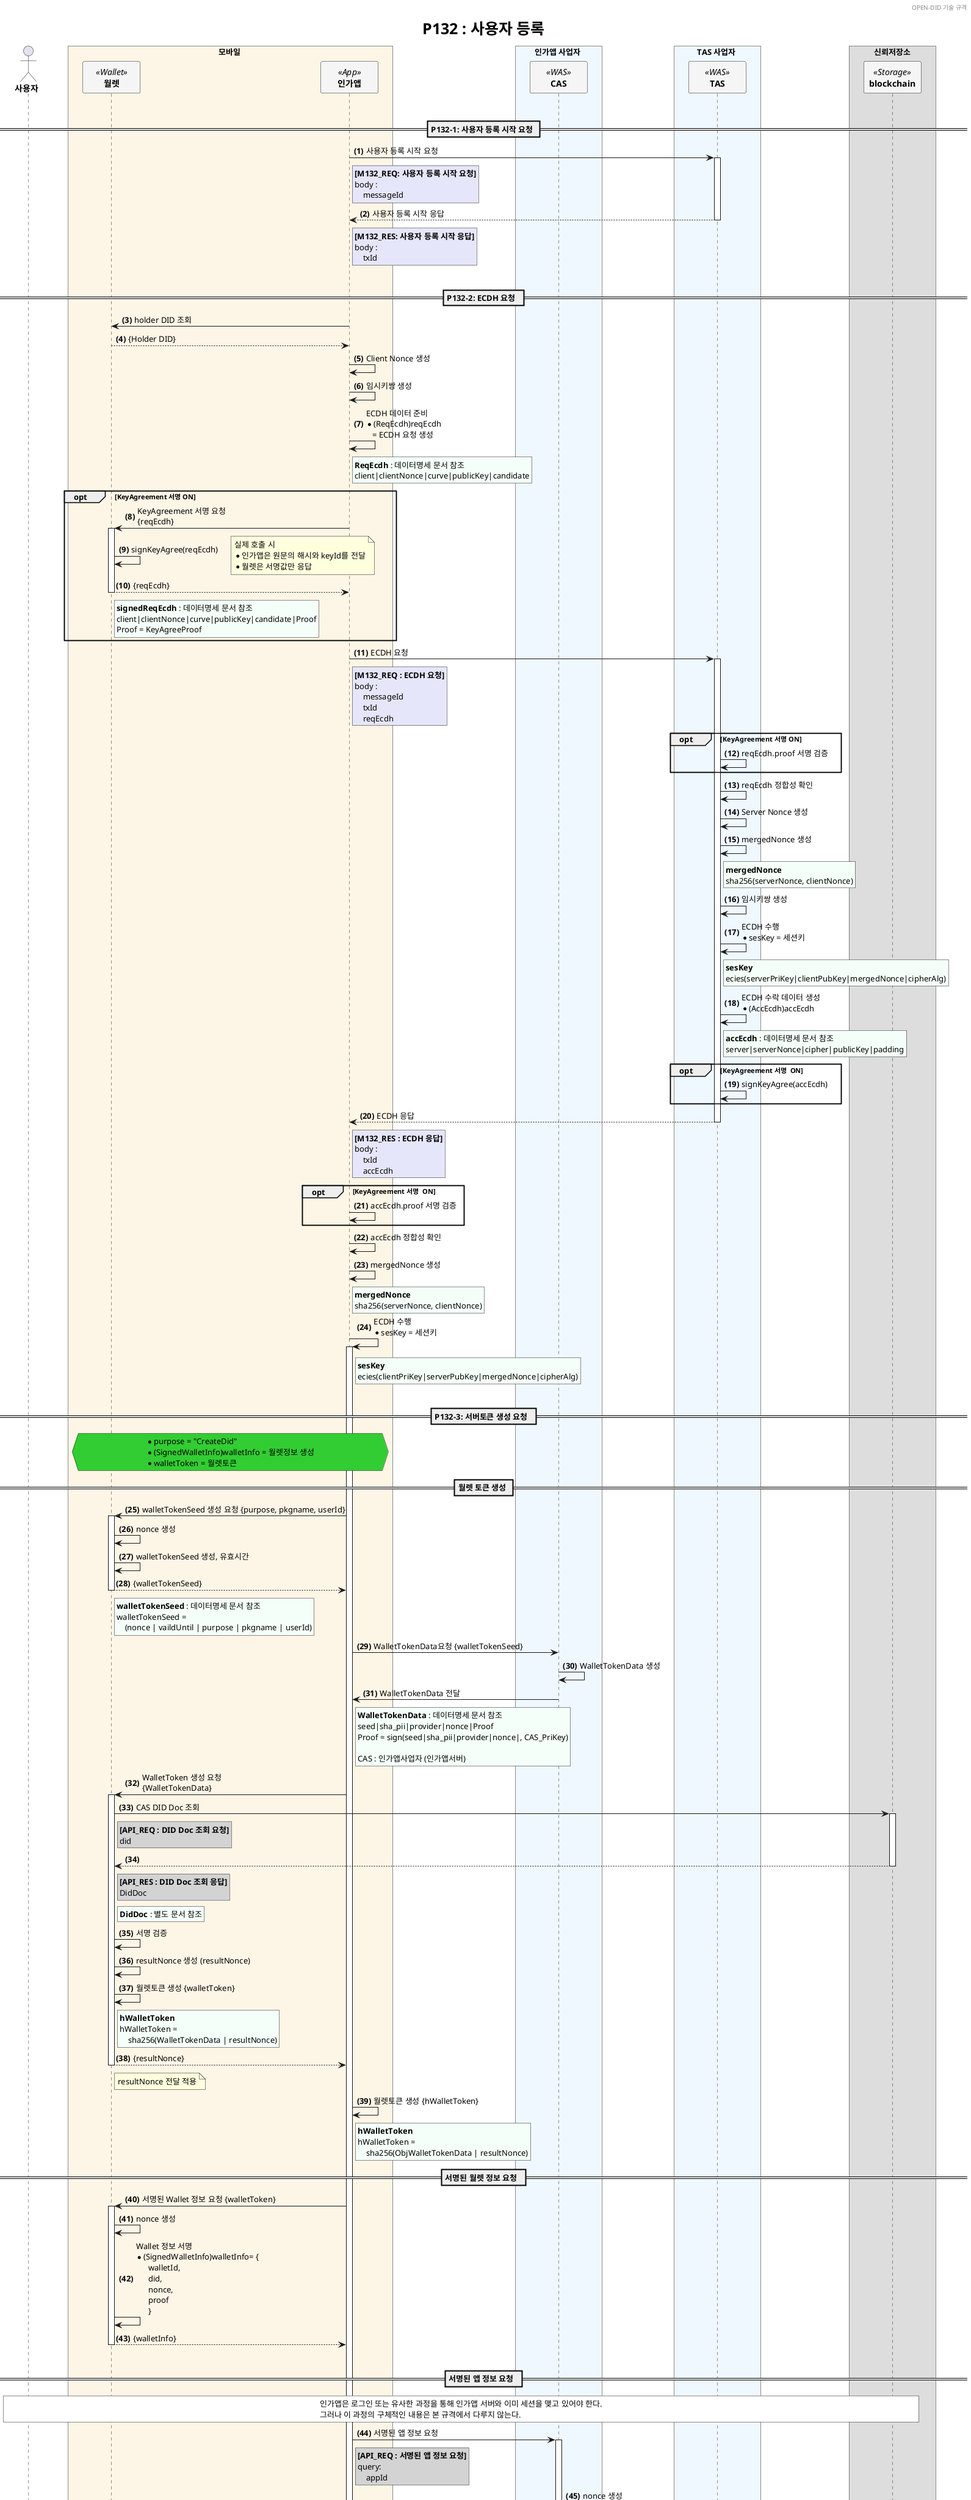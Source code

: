 @startuml P131_user_register_ko

'- - - - - - - - - - - - - - - - - - - - - - - - - - - - - - - - - - - - - - - - - - - - - - - - - - - - - - - - - - -
' 설정
'- - - - - - - - - - - - - - - - - - - - - - - - - - - - - - - - - - - - - - - - - - - - - - - - - - - - - - - - - - -
'=== Header and Footer ===
header OPEN-DID 기술 규격
footer
  	Page %page% of %lastpage% at %date("yyyy-MM-dd hh:mm:ss")
end footer

'=== 제목 ===
title
	<size:25>P132 : 사용자 등록</size>
end title

'=== 옵션 ===
autonumber "<b>(#)</b>"

'=== Panticipants ===
skinparam ParticipantPadding 20
skinparam BoxPadding 20
skinparam MaxMessageSize 500
skinparam MinClassWidth 80

actor "**사용자**" as USER

box 모바일 #OldLace
    participant "**월렛**" as WALLET <<Wallet>> #WhiteSmoke
    participant "**인가앱**" as CA <<App>> #WhiteSmoke    
end box

box 인가앱 사업자 #AliceBlue
    participant "**CAS**" as CAS <<WAS>> #WhiteSmoke
end box

box TAS 사업자 #AliceBlue
    participant "**TAS**" as TAS <<WAS>> #WhiteSmoke
end box

box 신뢰저장소
    participant "**blockchain**" as BC <<Storage>> #WhiteSmoke
end box 

'- - - - - - - - - - - - - - - - - - - - - - - - - - - - - - - - - - - - - - - - - - - - - - - - - - - - - - - - - - -
' 상수
'- - - - - - - - - - - - - - - - - - - - - - - - - - - - - - - - - - - - - - - - - - - - - - - - - - - - - - - - - - -
!$refdoc = "별도 문서 참조"
!$doc = "데이터명세 문서 참조"

'- - - - - - - - - - - - - - - - - - - - - - - - - - - - - - - - - - - - - - - - - - - - - - - - - - - - - - - - - - -
' 내용
'- - - - - - - - - - - - - - - - - - - - - - - - - - - - - - - - - - - - - - - - - - - - - - - - - - - - - - - - - - -
|||

== P132-1: 사용자 등록 시작 요청 ==
CA -> TAS++: 사용자 등록 시작 요청
rnote right of CA #Lavender        
    **[M132_REQ: 사용자 등록 시작 요청]**
    body : 
        messageId
end note

return 사용자 등록 시작 응답
rnote right of CA #Lavender        
    **[M132_RES: 사용자 등록 시작 응답]**
    body : 
        txId
end note

|||
== P132-2: ECDH 요청  ==
CA -> WALLET: holder DID 조회

return {Holder DID}
CA -> CA: Client Nonce 생성
CA -> CA: 임시키쌍 생성
CA -> CA: ECDH 데이터 준비\
            \n* (ReqEcdh)reqEcdh\
            \n   = ECDH 요청 생성

rnote right of CA #MintCream
    **ReqEcdh** : $doc
    client|clientNonce|curve|publicKey|candidate
end note

opt KeyAgreement 서명 ON
    CA -> WALLET ++: KeyAgreement 서명 요청\n{reqEcdh}
        WALLET -> WALLET: signKeyAgree(reqEcdh)
        note right
            실제 호출 시
            * 인가앱은 원문의 해시와 keyId를 전달
            * 월렛은 서명값만 응답
        end note
    return {reqEcdh}
    rnote right of WALLET #MintCream
        **signedReqEcdh** : $doc
        client|clientNonce|curve|publicKey|candidate|Proof
        Proof = KeyAgreeProof
    end note
end



CA -> TAS++ : ECDH 요청
rnote right of CA #Lavender
    **[M132_REQ : ECDH 요청]**
    body : 
        messageId
        txId
        reqEcdh
end note

    opt KeyAgreement 서명 ON
        TAS -> TAS: reqEcdh.proof 서명 검증
    end

    TAS -> TAS : reqEcdh 정합성 확인
    TAS -> TAS : Server Nonce 생성
    TAS -> TAS : mergedNonce 생성
    rnote right of TAS #MintCream
        **mergedNonce**
        sha256(serverNonce, clientNonce)
    end note
    TAS -> TAS: 임시키쌍 생성

    TAS -> TAS: ECDH 수행\
                \n* sesKey = 세션키\

    rnote right of TAS #MintCream
        **sesKey**
        ecies(serverPriKey|clientPubKey|mergedNonce|cipherAlg)
    end note
    TAS -> TAS: ECDH 수락 데이터 생성\
                \n* (AccEcdh)accEcdh
    rnote right of TAS #MintCream
        **accEcdh** : $doc
        server|serverNonce|cipher|publicKey|padding
    end note
    opt KeyAgreement 서명  ON
        TAS -> TAS: signKeyAgree(accEcdh)
    end

return ECDH 응답
rnote right of CA #Lavender
    **[M132_RES : ECDH 응답]**
    body : 
        txId
        accEcdh
end note

opt KeyAgreement 서명  ON
    CA -> CA: accEcdh.proof 서명 검증
end
CA -> CA : accEcdh 정합성 확인
CA -> CA : mergedNonce 생성
rnote right of CA #MintCream
    **mergedNonce**
    sha256(serverNonce, clientNonce)
end note
CA -> CA: ECDH 수행\n* sesKey = 세션키

rnote right of CA #MintCream
    **sesKey**
    ecies(clientPriKey|serverPubKey|mergedNonce|cipherAlg)
end note

|||
== P132-3: 서버토큰 생성 요청  ==
hnote over CA, WALLET #LimeGreen
    * purpose = "CreateDid"
    * (SignedWalletInfo)walletInfo = 월렛정보 생성
    * walletToken = 월렛토큰
end hnote
== 월렛 토큰 생성 ==

activate CA

CA -> WALLET++ : walletTokenSeed 생성 요청 {purpose, pkgname, userId}
    WALLET -> WALLET : nonce 생성
    WALLET -> WALLET : walletTokenSeed 생성, 유효시간
return {walletTokenSeed}
rnote right of WALLET #MintCream
    **walletTokenSeed** : $doc
    walletTokenSeed = 
        (nonce | vaildUntil | purpose | pkgname | userId)
end note

CA -> CAS : WalletTokenData요청 {walletTokenSeed}
CAS-> CAS : WalletTokenData 생성
CAS -> CA : WalletTokenData 전달 
rnote right of CA #MintCream
    **WalletTokenData** : $doc
    seed|sha_pii|provider|nonce|Proof
    Proof = sign(seed|sha_pii|provider|nonce|, CAS_PriKey)

    CAS : 인가앱사업자 (인가앱서버)
end note

CA -> WALLET++ : WalletToken 생성 요청 \n{WalletTokenData}
    WALLET -> BC++ : CAS DID Doc 조회
    rnote right of WALLET #LightGray
        **[API_REQ : DID Doc 조회 요청]**
        did
    end note

    return
    rnote right of WALLET #LightGray
        **[API_RES : DID Doc 조회 응답]**
        DidDoc
    end note
    rnote right of WALLET #MintCream    
        **DidDoc** : $refdoc
    end note

    WALLET -> WALLET : 서명 검증
    WALLET -> WALLET : resultNonce 생성 (resultNonce)

    WALLET -> WALLET : 월렛토큰 생성 {walletToken}
    rnote right of WALLET #MintCream
        **hWalletToken**
        hWalletToken =
            sha256(WalletTokenData | resultNonce)
    end note

    return {resultNonce}
    note right of WALLET : resultNonce 전달 적용

    CA -> CA : 월렛토큰 생성 {hWalletToken}
    rnote right of CA #MintCream
        **hWalletToken**
        hWalletToken = 
            sha256(ObjWalletTokenData | resultNonce)
    end note

== 서명된 월렛 정보 요청  ==
CA -> WALLET ++ : 서명된 Wallet 정보 요청 {walletToken}
    WALLET -> WALLET: nonce 생성
    WALLET -> WALLET: Wallet 정보 서명\
                \n* (SignedWalletInfo)walletInfo= {\
                \n      walletId,\
                \n      did,\
                \n      nonce,\
                \n      proof\
                \n      }
return {walletInfo}

|||
== 서명된 앱 정보 요청  ==
rnote across #white
    인가앱은 로그인 또는 유사한 과정을 통해 인가앱 서버와 이미 세션을 맺고 있어야 한다.
    그러나 이 과정의 구체적인 내용은 본 규격에서 다루지 않는다.
end note
CA -> CAS ++ : 서명된 앱 정보 요청
rnote right of CA #LightGray        
    **[API_REQ : 서명된 앱 정보 요청]**
    query:
        appId
end note
    CAS -> CAS : nonce 생성
    CAS -> CAS : 앱 정보 서명\
            \n* (AttestedAppInfo)caAppInfo= {\
            \n      appId,\
            \n      provider,\
            \n      nonce,\
            \n      proof\
            \n      }
return 서명된 앱 정보 응답{caAppInfo}
rnote right of CA #LightGray        
    **[API_REQ : 서명된 앱 정보 응답]**
    body:
        attestedAppInfo
end note

|||
== 서버토큰 데이터 생성 요청  ==
CA -> CA: 서버토큰시드 생성\
        \n* (ServerTokenSeed)seed = {\
        \n     purpose = "CreateDid",\
        \n     walletInfo,\
        \n     caAppInfo\
        \n  }

    CA -> TAS++ : 서버토큰 요청
    rnote right of CA #LightGray        
        **[API_REQ : 서버토큰 요청]**
        body:
            messageId,
            txId,
            seed
    end note

    TAS -> TAS: 서명 검증\
            \n* 월렛서명 검증\
            \n* 인증앱 사업자 서명 검증

    TAS -> TAS: seed에서 정보 추출\
            \n* appId = 인가앱 식별자\
            \n* walletId = 월렛 식별자\
            \n* walletDid = 월렛 DID\
            \n* walletProviderDid = 월렛 사업자 DID

    TAS -> TAS: 등록된 월렛정보와 일치여부 확인

    TAS -> TAS: 서버토큰 생성 및 저장\
            \n* (ServerTokenData)std 생성\
            \n* serverToken = sha256(std)

    TAS -> TAS: 응답정보 암호화\
            \n* iv = IV 생성\
            \n* tmp = enc(std, sesKey, iv)\
            \n* encStd = multibase(tmp)

return 서버토큰 응답
rnote right of CA #LightGray        
    **[API_REQ : 서버토큰 응답]**
    body:
        txId,
        iv,
        encStd
end note

|||
== 서버토큰 생성  ==
CA -> CA: encStd 복호화\
    \n encStd = decodeMultibase(encStd)\
    \n mergedNonce = clientNonce|serverNonce\
    \n secretKey = { priKey<sub>CA</sub> | pubKey<sub>TAS</sub>}\
    \n sharedSecret = dec(secretKey, mergedNonce)\
    \n* std = dec(encStd, sharedSecret, iv) 

CA -> CA: 서버토큰 계산\
    \n hServerToken = sha256(std)

|||
== 사용자 KYC  ==
rnote across #white
    사용자가 KYC를 수행한 후, PII(Personally Identifiable Information)와 같은 식별자를 등록해야 함.
    이 과정은 본 규격에서 다루지 않음. 
end note

|||
== P132-4: 사용자 등록 요청  ==

CA -> WALLET ++: 사용자 DID 키 생성 요청\n{walletToken}
    WALLET -> WALLET: walletToken 검증

    USER -[#Blue]\ WALLET: PIN 입력
    WALLET -> WALLET: PIN 키 생성

    opt 사용자가 원할 경우
        USER -[#Blue]\ WALLET: 지문/안면 인식
        WALLET -> WALLET: BIO 키 생성
    end

    WALLET -> WALLET: 키교환용 키 생성
return OK

CA -> WALLET ++: 사용자 등록 요청\n{walletToken, serverToken}
    WALLET -> WALLET: walletToken 검증

    WALLET -> WALLET: (DidDoc)didDoc \
            \n  = DID Document 생성
    WALLET -> WALLET: (OwnerDidDoc)ownerDidDoc\
            \n  = 개별키서명(didDoc)
    WALLET -> WALLET: (SignedDidDoc)sgdDidDoc = {\
            \n   onwerDidDoc,\
            \n   wallet = 월렛 정보,\
            \n   nonce = nonce 생성\
            \n }
    WALLET -> WALLET: 월렛 서명\
            \n* signAssert(sgdDidDoc)

    WALLET -> TAS ++: 사용자 등록 요청
    rnote right of WALLET #Lavender
        **[M132_REQ : 사용자 등록 요청]**
        body:
            messageId
            txId
            serverToken
            signedDidDoc
    end note
        TAS -> TAS: serverToken 검증

        TAS -> TAS: 서명 검증\
            \n* 월렛 서명 검증\
            \n* 개별키 서명 검증
        
        TAS -> TAS: (InvokedDidDoc)invDidDoc = {\
            \n   didDoc,\
            \n   controller = TAS 정보,\
            \n   nonce = nonce 생성\
            \n }

        TAS -> TAS: Controller 서명\
            \n* signInvoke(invDidDoc)

        TAS -> BC ++: DID 등록 요청\n{invDidDoc}
            BC -> BC: Controller\n서명 검증
            BC -> BC: 등록
        return OK

        TAS -> TAS: 사용자 매핑정보 DB 저장\
                \n* pii (개인식별번호)\
                \n* holderDid (사용자 DID)\
                \n* walletId (월렛 식별자)\
                \n* appId (인가앱 식별자)
        return 사용자 등록 응답
        rnote right of WALLET #Lavender
            **[M132_REQ : 사용자 등록 응답]**
            body:
                txId
        end note
return OK


|||
== P132-5: 사용자 등록 완료  ==
CA -> TAS++: 사용자 등록 완료 요청
rnote right of CA #Lavender        
    **[M132_REQ: 사용자 등록 완료 요청]**
    body:
        messageId
        txId
        serverToken
end note

    TAS -> TAS: serverToken 검증
    TAS -> TAS: 세션정보 삭제 및 거래종료

return 사용자 등록 완료 응답
rnote right of CA #Lavender        
    **[M132_RES: 사용자 등록 완료 응답]**
    body:
        txId
end note

|||
|||
@enduml

